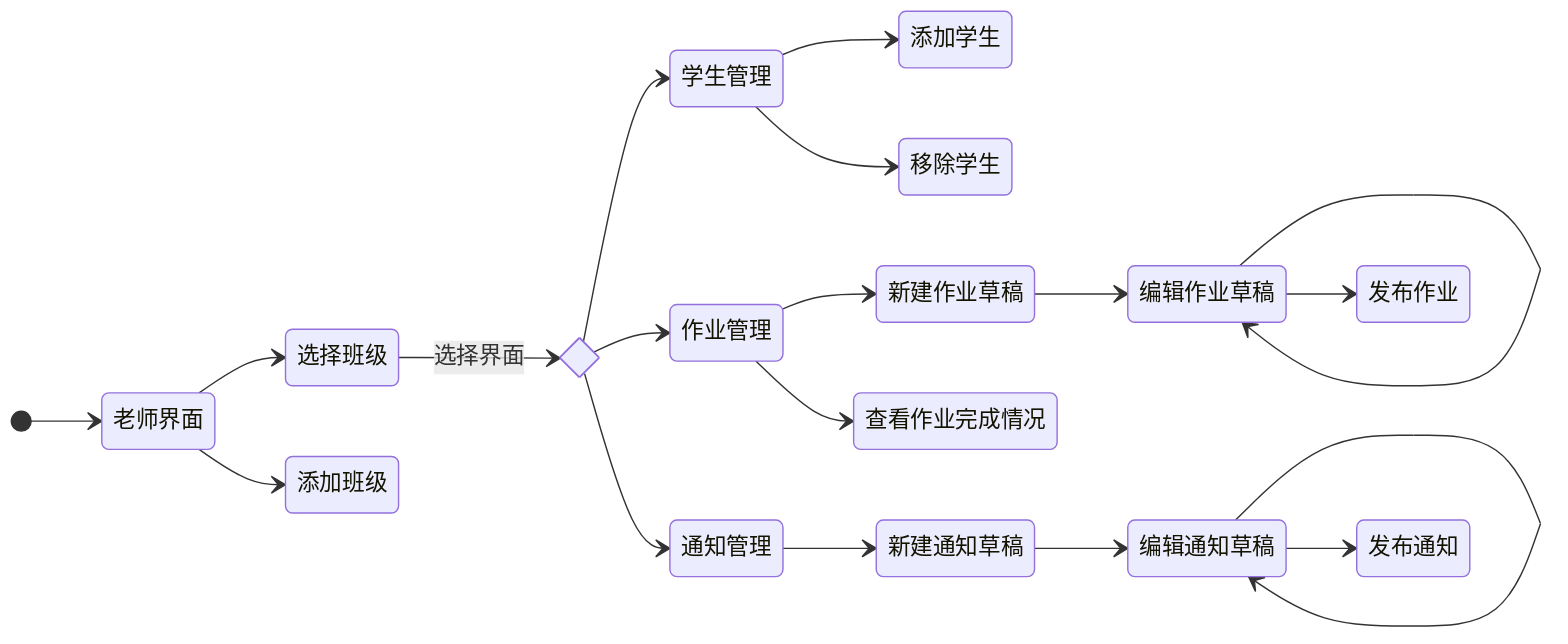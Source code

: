 stateDiagram-v2
direction LR
    [*] --> 老师界面

    老师界面 --> 选择班级
    老师界面 --> 添加班级

    state choose_tab <<choice>>
    选择班级 --> choose_tab: 选择界面
    choose_tab --> 学生管理
    choose_tab --> 作业管理
    choose_tab --> 通知管理

    学生管理 --> 添加学生
    学生管理 --> 移除学生

    作业管理 --> 新建作业草稿
    新建作业草稿 --> 编辑作业草稿
    编辑作业草稿 --> 编辑作业草稿
    编辑作业草稿 --> 发布作业

    作业管理 --> 查看作业完成情况

    通知管理 --> 新建通知草稿
    新建通知草稿 --> 编辑通知草稿
    编辑通知草稿 --> 编辑通知草稿
    编辑通知草稿 --> 发布通知